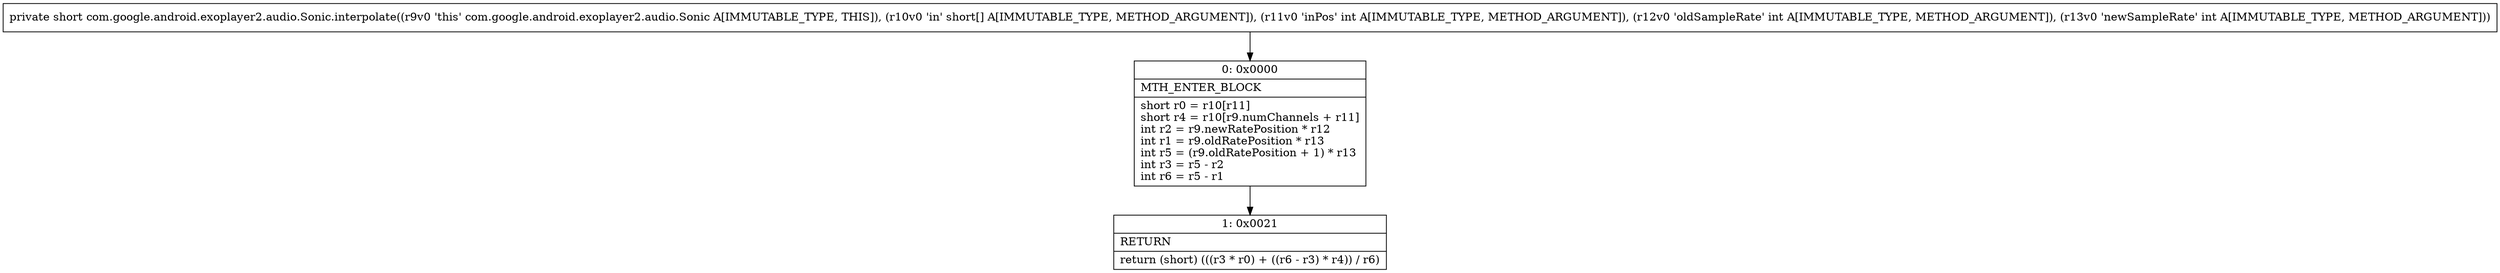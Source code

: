 digraph "CFG forcom.google.android.exoplayer2.audio.Sonic.interpolate([SIII)S" {
Node_0 [shape=record,label="{0\:\ 0x0000|MTH_ENTER_BLOCK\l|short r0 = r10[r11]\lshort r4 = r10[r9.numChannels + r11]\lint r2 = r9.newRatePosition * r12\lint r1 = r9.oldRatePosition * r13\lint r5 = (r9.oldRatePosition + 1) * r13\lint r3 = r5 \- r2\lint r6 = r5 \- r1\l}"];
Node_1 [shape=record,label="{1\:\ 0x0021|RETURN\l|return (short) (((r3 * r0) + ((r6 \- r3) * r4)) \/ r6)\l}"];
MethodNode[shape=record,label="{private short com.google.android.exoplayer2.audio.Sonic.interpolate((r9v0 'this' com.google.android.exoplayer2.audio.Sonic A[IMMUTABLE_TYPE, THIS]), (r10v0 'in' short[] A[IMMUTABLE_TYPE, METHOD_ARGUMENT]), (r11v0 'inPos' int A[IMMUTABLE_TYPE, METHOD_ARGUMENT]), (r12v0 'oldSampleRate' int A[IMMUTABLE_TYPE, METHOD_ARGUMENT]), (r13v0 'newSampleRate' int A[IMMUTABLE_TYPE, METHOD_ARGUMENT])) }"];
MethodNode -> Node_0;
Node_0 -> Node_1;
}

